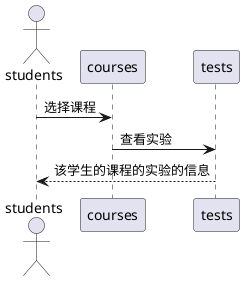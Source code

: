 @startuml
actor students

students -> courses:选择课程
courses -> tests:查看实验
tests --> students:该学生的课程的实验的信息

@enduml